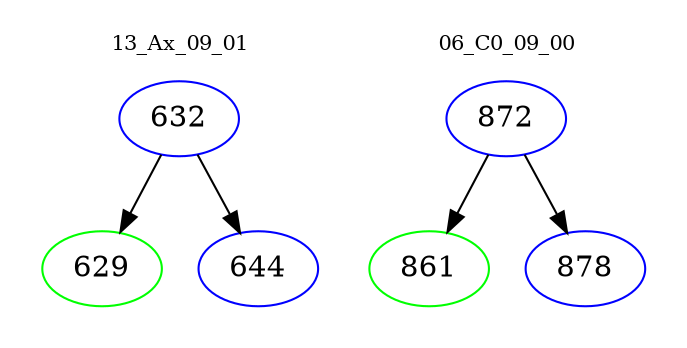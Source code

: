 digraph{
subgraph cluster_0 {
color = white
label = "13_Ax_09_01";
fontsize=10;
T0_632 [label="632", color="blue"]
T0_632 -> T0_629 [color="black"]
T0_629 [label="629", color="green"]
T0_632 -> T0_644 [color="black"]
T0_644 [label="644", color="blue"]
}
subgraph cluster_1 {
color = white
label = "06_C0_09_00";
fontsize=10;
T1_872 [label="872", color="blue"]
T1_872 -> T1_861 [color="black"]
T1_861 [label="861", color="green"]
T1_872 -> T1_878 [color="black"]
T1_878 [label="878", color="blue"]
}
}
